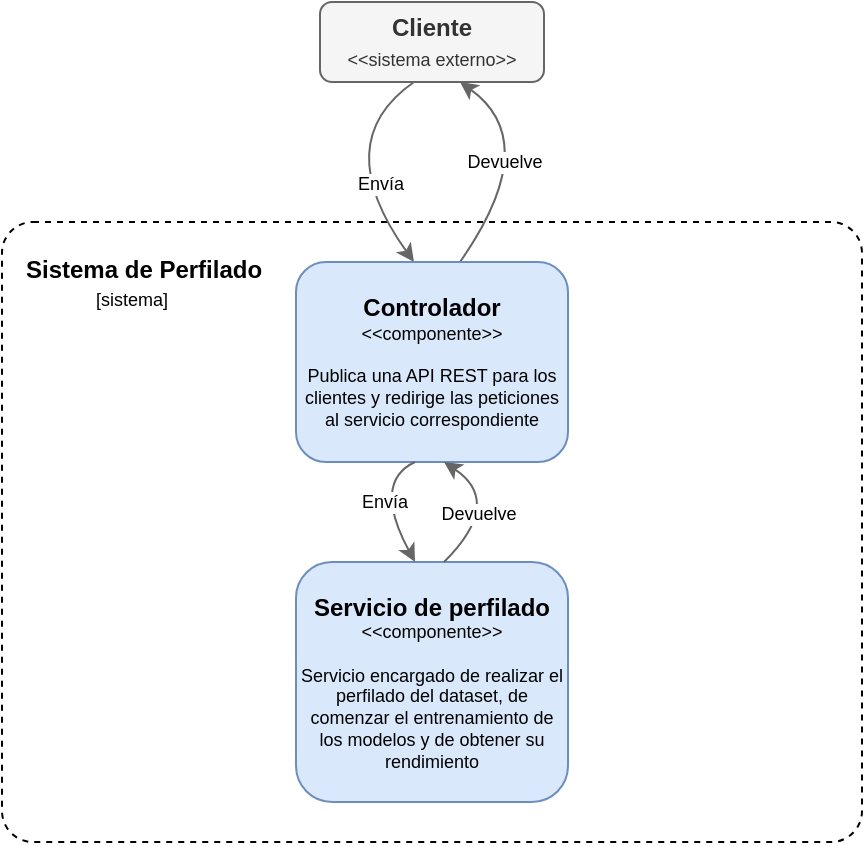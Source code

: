 <mxfile version="21.6.5" type="device">
  <diagram name="Page-1" id="Z9XUGllHTznlubuBipzg">
    <mxGraphModel dx="972" dy="526" grid="1" gridSize="10" guides="1" tooltips="1" connect="1" arrows="1" fold="1" page="1" pageScale="1" pageWidth="850" pageHeight="1100" math="0" shadow="0">
      <root>
        <mxCell id="0" />
        <mxCell id="1" parent="0" />
        <mxCell id="F7r6BUqboib9oAzdjjM0-1" value="&lt;div&gt;Cliente&lt;/div&gt;&lt;div&gt;&lt;span style=&quot;font-weight: normal;&quot;&gt;&lt;font style=&quot;font-size: 9px;&quot;&gt;&amp;lt;&amp;lt;sistema externo&amp;gt;&amp;gt;&lt;/font&gt;&lt;/span&gt;&lt;br&gt;&lt;/div&gt;" style="rounded=1;whiteSpace=wrap;html=1;fillColor=#f5f5f5;fontColor=#333333;strokeColor=#666666;fontStyle=1" parent="1" vertex="1">
          <mxGeometry x="378" y="70" width="112" height="40" as="geometry" />
        </mxCell>
        <mxCell id="F7r6BUqboib9oAzdjjM0-2" value="&lt;div&gt;&lt;b&gt;Sistema de Perfilado&lt;/b&gt;&lt;br&gt;&lt;/div&gt;&lt;div&gt;&lt;font style=&quot;font-size: 9px;&quot;&gt;&amp;nbsp;&amp;nbsp;&amp;nbsp;&amp;nbsp;&amp;nbsp;&amp;nbsp;&amp;nbsp;&amp;nbsp;&amp;nbsp;&amp;nbsp;&amp;nbsp;&amp;nbsp;&amp;nbsp; [sistema]&lt;/font&gt;&lt;br&gt;&lt;/div&gt;" style="rounded=1;whiteSpace=wrap;html=1;dashed=1;labelPosition=center;verticalLabelPosition=middle;align=left;verticalAlign=top;horizontal=1;spacingLeft=10;spacingTop=10;arcSize=5;" parent="1" vertex="1">
          <mxGeometry x="219" y="180" width="430" height="310" as="geometry" />
        </mxCell>
        <mxCell id="F7r6BUqboib9oAzdjjM0-3" value="Envía" style="endArrow=classic;html=1;exitX=0.5;exitY=1;exitDx=0;exitDy=0;fontSize=9;labelPosition=center;verticalLabelPosition=middle;align=center;verticalAlign=middle;fillColor=#f5f5f5;strokeColor=#666666;curved=1;entryX=0.5;entryY=0;entryDx=0;entryDy=0;" parent="1" edge="1">
          <mxGeometry x="0.347" y="9" width="50" height="50" relative="1" as="geometry">
            <mxPoint x="425" y="110" as="sourcePoint" />
            <mxPoint x="425" y="200" as="targetPoint" />
            <Array as="points">
              <mxPoint x="382" y="140" />
            </Array>
            <mxPoint as="offset" />
          </mxGeometry>
        </mxCell>
        <mxCell id="F7r6BUqboib9oAzdjjM0-4" value="Devuelve" style="endArrow=classic;html=1;exitX=0.5;exitY=0;exitDx=0;exitDy=0;entryX=0.5;entryY=1;entryDx=0;entryDy=0;fontSize=9;labelPosition=center;verticalLabelPosition=middle;align=center;verticalAlign=middle;fillColor=#f5f5f5;strokeColor=#666666;curved=1;" parent="1" edge="1">
          <mxGeometry x="-0.142" y="11" width="50" height="50" relative="1" as="geometry">
            <mxPoint x="448" y="200" as="sourcePoint" />
            <mxPoint x="448" y="110" as="targetPoint" />
            <Array as="points">
              <mxPoint x="490" y="140" />
            </Array>
            <mxPoint as="offset" />
          </mxGeometry>
        </mxCell>
        <mxCell id="F7r6BUqboib9oAzdjjM0-6" value="&lt;div&gt;&lt;b&gt;Controlador&lt;/b&gt;&lt;/div&gt;&lt;div style=&quot;font-size: 9px;&quot;&gt;&amp;lt;&amp;lt;componente&amp;gt;&amp;gt;&lt;/div&gt;&lt;div style=&quot;font-size: 9px;&quot;&gt;&lt;br&gt;&lt;/div&gt;&lt;div style=&quot;font-size: 9px;&quot;&gt;Publica una API REST para los clientes y redirige las peticiones al servicio correspondiente&lt;br&gt;&lt;/div&gt;" style="rounded=1;whiteSpace=wrap;html=1;fillColor=#dae8fc;strokeColor=#6c8ebf;" parent="1" vertex="1">
          <mxGeometry x="366" y="200" width="136" height="100" as="geometry" />
        </mxCell>
        <mxCell id="F7r6BUqboib9oAzdjjM0-7" value="&lt;div&gt;&lt;b&gt;Servicio de perfilado&lt;br&gt;&lt;/b&gt;&lt;/div&gt;&lt;div style=&quot;font-size: 9px;&quot;&gt;&amp;lt;&amp;lt;componente&amp;gt;&amp;gt;&lt;/div&gt;&lt;div style=&quot;font-size: 9px;&quot;&gt;&lt;br&gt;&lt;/div&gt;&lt;div style=&quot;font-size: 9px;&quot;&gt;Servicio encargado de realizar el perfilado del dataset, de comenzar el entrenamiento de los modelos y de obtener su rendimiento&lt;br&gt;&lt;/div&gt;" style="rounded=1;whiteSpace=wrap;html=1;fillColor=#dae8fc;strokeColor=#6c8ebf;" parent="1" vertex="1">
          <mxGeometry x="366" y="350" width="136" height="120" as="geometry" />
        </mxCell>
        <mxCell id="F7r6BUqboib9oAzdjjM0-8" value="Envía" style="endArrow=classic;html=1;exitX=0.5;exitY=1;exitDx=0;exitDy=0;fontSize=9;labelPosition=center;verticalLabelPosition=middle;align=center;verticalAlign=middle;fillColor=#f5f5f5;strokeColor=#666666;curved=1;entryX=0.5;entryY=0;entryDx=0;entryDy=0;" parent="1" edge="1">
          <mxGeometry x="0.023" y="1" width="50" height="50" relative="1" as="geometry">
            <mxPoint x="425.5" y="300" as="sourcePoint" />
            <mxPoint x="425.5" y="350.0" as="targetPoint" />
            <Array as="points">
              <mxPoint x="404" y="310" />
            </Array>
            <mxPoint as="offset" />
          </mxGeometry>
        </mxCell>
        <mxCell id="F7r6BUqboib9oAzdjjM0-9" value="Devuelve" style="endArrow=classic;html=1;exitX=0.5;exitY=0;exitDx=0;exitDy=0;entryX=0.5;entryY=1;entryDx=0;entryDy=0;fontSize=9;labelPosition=center;verticalLabelPosition=middle;align=center;verticalAlign=middle;fillColor=#f5f5f5;strokeColor=#666666;curved=1;" parent="1" edge="1">
          <mxGeometry x="-0.263" y="5" width="50" height="50" relative="1" as="geometry">
            <mxPoint x="440" y="350.0" as="sourcePoint" />
            <mxPoint x="440" y="300" as="targetPoint" />
            <Array as="points">
              <mxPoint x="470" y="320" />
            </Array>
            <mxPoint as="offset" />
          </mxGeometry>
        </mxCell>
      </root>
    </mxGraphModel>
  </diagram>
</mxfile>
